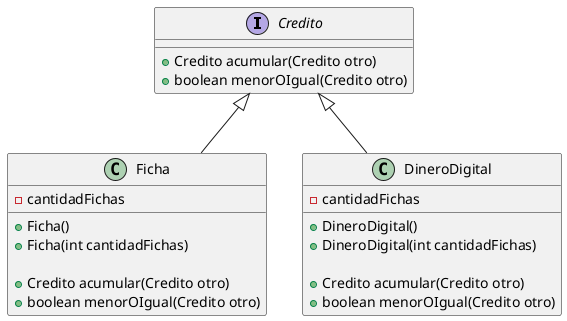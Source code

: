 @startuml

interface Credito {
    + Credito acumular(Credito otro)
    + boolean menorOIgual(Credito otro)
}

class Ficha {
    - cantidadFichas

    + Ficha()
    + Ficha(int cantidadFichas)

    + Credito acumular(Credito otro)
    + boolean menorOIgual(Credito otro)
}

class DineroDigital {
    - cantidadFichas

    + DineroDigital()
    + DineroDigital(int cantidadFichas)

    + Credito acumular(Credito otro)
    + boolean menorOIgual(Credito otro)
}

Credito <|-- Ficha
Credito <|-- DineroDigital
@enduml